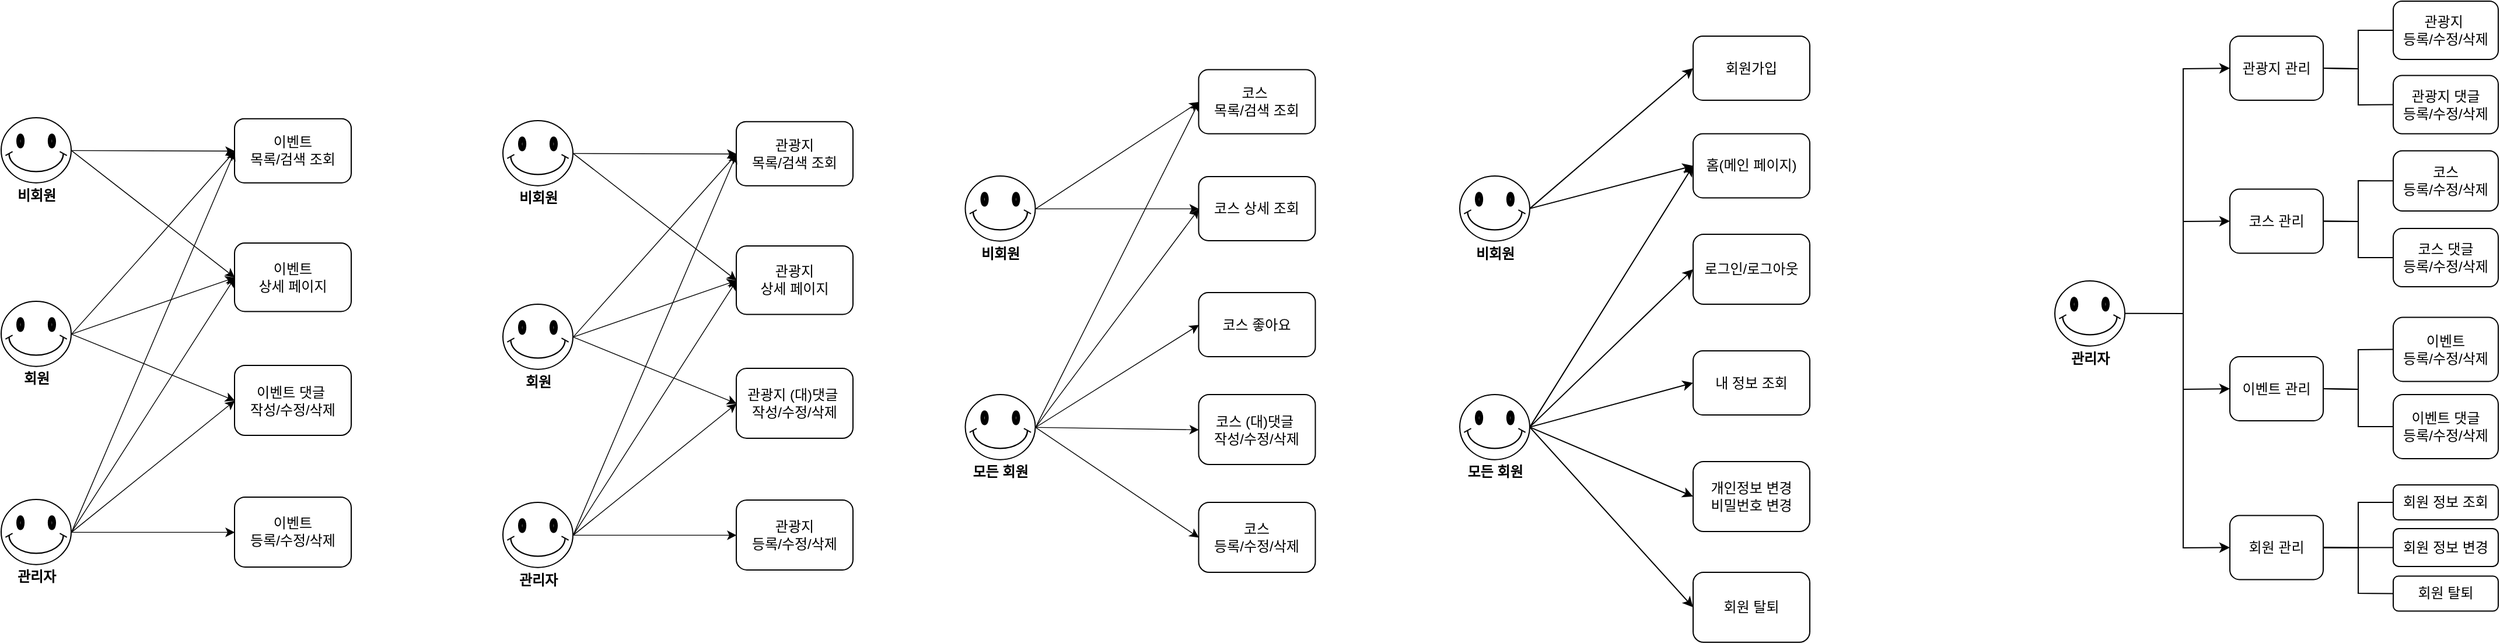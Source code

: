 <mxfile version="15.8.6" type="device"><diagram id="RBOW8drltwpWkfcgAr1p" name="Page-1"><mxGraphModel dx="3882" dy="1060" grid="1" gridSize="10" guides="1" tooltips="1" connect="1" arrows="1" fold="1" page="1" pageScale="1" pageWidth="827" pageHeight="1169" math="0" shadow="0"><root><mxCell id="0"/><mxCell id="1" parent="0"/><mxCell id="nc9A5ngAGUO5cW6y-JuH-167" value="관광지 &lt;br&gt;상세 페이지" style="whiteSpace=wrap;html=1;rounded=1;glass=0;shadow=0;sketch=0;" vertex="1" parent="1"><mxGeometry x="-260" y="340" width="100" height="58.75" as="geometry"/></mxCell><mxCell id="nc9A5ngAGUO5cW6y-JuH-168" value="관광지 (대)댓글&amp;nbsp;&lt;br&gt;작성/수정/삭제" style="whiteSpace=wrap;html=1;rounded=1;glass=0;shadow=0;sketch=0;" vertex="1" parent="1"><mxGeometry x="-260" y="445" width="100" height="60" as="geometry"/></mxCell><mxCell id="nc9A5ngAGUO5cW6y-JuH-169" value="관광지 &lt;br&gt;등록/수정/삭제" style="whiteSpace=wrap;html=1;rounded=1;glass=0;shadow=0;sketch=0;" vertex="1" parent="1"><mxGeometry x="-260" y="557.94" width="100" height="60" as="geometry"/></mxCell><mxCell id="nc9A5ngAGUO5cW6y-JuH-170" value="코스&amp;nbsp;&lt;br&gt;목록/검색 조회" style="whiteSpace=wrap;html=1;fontFamily=Helvetica;rounded=1;" vertex="1" parent="1"><mxGeometry x="136.25" y="188.75" width="100" height="55" as="geometry"/></mxCell><mxCell id="nc9A5ngAGUO5cW6y-JuH-172" value="코스 상세 조회" style="whiteSpace=wrap;html=1;fontFamily=Helvetica;rounded=1;" vertex="1" parent="1"><mxGeometry x="136.25" y="280.44" width="100" height="55" as="geometry"/></mxCell><mxCell id="nc9A5ngAGUO5cW6y-JuH-173" value="코스 좋아요" style="whiteSpace=wrap;html=1;fontFamily=Helvetica;rounded=1;" vertex="1" parent="1"><mxGeometry x="136.25" y="380" width="100" height="55" as="geometry"/></mxCell><mxCell id="nc9A5ngAGUO5cW6y-JuH-174" value="코스 (대)댓글&amp;nbsp;&lt;br&gt;작성/수정/삭제" style="whiteSpace=wrap;html=1;rounded=1;" vertex="1" parent="1"><mxGeometry x="136.25" y="467.5" width="100" height="60" as="geometry"/></mxCell><mxCell id="nc9A5ngAGUO5cW6y-JuH-175" value="코스 &lt;br&gt;등록/수정/삭제" style="whiteSpace=wrap;html=1;fontFamily=Helvetica;rounded=1;" vertex="1" parent="1"><mxGeometry x="136.25" y="560" width="100" height="60" as="geometry"/></mxCell><mxCell id="nc9A5ngAGUO5cW6y-JuH-177" value="관광지 &lt;br&gt;목록/검색 조회" style="whiteSpace=wrap;html=1;fontFamily=Helvetica;rounded=1;glass=0;shadow=0;sketch=0;" vertex="1" parent="1"><mxGeometry x="-260" y="233.37" width="100" height="55" as="geometry"/></mxCell><mxCell id="nc9A5ngAGUO5cW6y-JuH-196" value="로그인/로그아웃" style="whiteSpace=wrap;html=1;rounded=1;" vertex="1" parent="1"><mxGeometry x="560" y="330" width="100" height="60" as="geometry"/></mxCell><mxCell id="nc9A5ngAGUO5cW6y-JuH-199" value="개인정보 변경&lt;br&gt;비밀번호 변경" style="whiteSpace=wrap;html=1;rounded=1;" vertex="1" parent="1"><mxGeometry x="560" y="525" width="100" height="60" as="geometry"/></mxCell><mxCell id="nc9A5ngAGUO5cW6y-JuH-205" value="회원 탈퇴" style="whiteSpace=wrap;html=1;rounded=1;" vertex="1" parent="1"><mxGeometry x="560" y="620" width="100" height="60" as="geometry"/></mxCell><mxCell id="nc9A5ngAGUO5cW6y-JuH-207" value="" style="group;" vertex="1" connectable="0" parent="1"><mxGeometry x="-460" y="232.5" width="60" height="77.5" as="geometry"/></mxCell><mxCell id="nc9A5ngAGUO5cW6y-JuH-208" value="" style="verticalLabelPosition=bottom;verticalAlign=top;html=1;shape=mxgraph.basic.smiley;shadow=0;rounded=1;" vertex="1" parent="nc9A5ngAGUO5cW6y-JuH-207"><mxGeometry width="60" height="55.872" as="geometry"/></mxCell><mxCell id="nc9A5ngAGUO5cW6y-JuH-209" value="&lt;b&gt;비회원&lt;/b&gt;" style="text;html=1;strokeColor=none;fillColor=none;align=center;verticalAlign=middle;whiteSpace=wrap;rounded=0;shadow=0;" vertex="1" parent="nc9A5ngAGUO5cW6y-JuH-207"><mxGeometry x="7.5" y="55.872" width="45" height="21.628" as="geometry"/></mxCell><mxCell id="nc9A5ngAGUO5cW6y-JuH-217" value="" style="group;" vertex="1" connectable="0" parent="1"><mxGeometry x="-460" y="390" width="60" height="77.5" as="geometry"/></mxCell><mxCell id="nc9A5ngAGUO5cW6y-JuH-218" value="" style="verticalLabelPosition=bottom;verticalAlign=top;html=1;shape=mxgraph.basic.smiley;shadow=0;rounded=1;" vertex="1" parent="nc9A5ngAGUO5cW6y-JuH-217"><mxGeometry width="60" height="55.872" as="geometry"/></mxCell><mxCell id="nc9A5ngAGUO5cW6y-JuH-219" value="&lt;b&gt;회원&lt;/b&gt;" style="text;html=1;strokeColor=none;fillColor=none;align=center;verticalAlign=middle;whiteSpace=wrap;rounded=0;shadow=0;" vertex="1" parent="nc9A5ngAGUO5cW6y-JuH-217"><mxGeometry x="7.5" y="55.872" width="45" height="21.628" as="geometry"/></mxCell><mxCell id="nc9A5ngAGUO5cW6y-JuH-220" value="" style="group;" vertex="1" connectable="0" parent="1"><mxGeometry x="-460" y="560" width="60" height="77.5" as="geometry"/></mxCell><mxCell id="nc9A5ngAGUO5cW6y-JuH-221" value="" style="verticalLabelPosition=bottom;verticalAlign=top;html=1;shape=mxgraph.basic.smiley;shadow=0;rounded=1;" vertex="1" parent="nc9A5ngAGUO5cW6y-JuH-220"><mxGeometry width="60" height="55.872" as="geometry"/></mxCell><mxCell id="nc9A5ngAGUO5cW6y-JuH-222" value="&lt;b&gt;관리자&lt;/b&gt;" style="text;html=1;strokeColor=none;fillColor=none;align=center;verticalAlign=middle;whiteSpace=wrap;rounded=0;shadow=0;" vertex="1" parent="nc9A5ngAGUO5cW6y-JuH-220"><mxGeometry x="7.5" y="55.872" width="45" height="21.628" as="geometry"/></mxCell><mxCell id="nc9A5ngAGUO5cW6y-JuH-224" value="" style="endArrow=classic;html=1;rounded=1;sketch=0;curved=0;exitX=1;exitY=0.5;exitDx=0;exitDy=0;exitPerimeter=0;entryX=0;entryY=0.5;entryDx=0;entryDy=0;strokeWidth=0.7;" edge="1" parent="1" source="nc9A5ngAGUO5cW6y-JuH-208" target="nc9A5ngAGUO5cW6y-JuH-177"><mxGeometry width="50" height="50" relative="1" as="geometry"><mxPoint x="-50" y="410" as="sourcePoint"/><mxPoint y="360" as="targetPoint"/></mxGeometry></mxCell><mxCell id="nc9A5ngAGUO5cW6y-JuH-226" value="" style="endArrow=classic;html=1;rounded=1;sketch=0;curved=0;exitX=1;exitY=0.5;exitDx=0;exitDy=0;exitPerimeter=0;entryX=0;entryY=0.5;entryDx=0;entryDy=0;strokeWidth=0.7;" edge="1" parent="1" source="nc9A5ngAGUO5cW6y-JuH-208" target="nc9A5ngAGUO5cW6y-JuH-167"><mxGeometry width="50" height="50" relative="1" as="geometry"><mxPoint x="-390" y="270.436" as="sourcePoint"/><mxPoint x="-250" y="325.87" as="targetPoint"/></mxGeometry></mxCell><mxCell id="nc9A5ngAGUO5cW6y-JuH-227" value="" style="endArrow=classic;html=1;rounded=1;sketch=0;curved=0;exitX=1;exitY=0.5;exitDx=0;exitDy=0;exitPerimeter=0;entryX=0;entryY=0.5;entryDx=0;entryDy=0;strokeWidth=0.7;" edge="1" parent="1" source="nc9A5ngAGUO5cW6y-JuH-218" target="nc9A5ngAGUO5cW6y-JuH-177"><mxGeometry width="50" height="50" relative="1" as="geometry"><mxPoint x="-380" y="280.436" as="sourcePoint"/><mxPoint x="-240" y="335.87" as="targetPoint"/></mxGeometry></mxCell><mxCell id="nc9A5ngAGUO5cW6y-JuH-229" value="" style="endArrow=classic;html=1;rounded=1;sketch=0;curved=0;exitX=1;exitY=0.5;exitDx=0;exitDy=0;exitPerimeter=0;entryX=0;entryY=0.5;entryDx=0;entryDy=0;strokeWidth=0.7;" edge="1" parent="1" source="nc9A5ngAGUO5cW6y-JuH-218" target="nc9A5ngAGUO5cW6y-JuH-167"><mxGeometry width="50" height="50" relative="1" as="geometry"><mxPoint x="-360" y="300.436" as="sourcePoint"/><mxPoint x="-220" y="355.87" as="targetPoint"/></mxGeometry></mxCell><mxCell id="nc9A5ngAGUO5cW6y-JuH-230" value="" style="endArrow=classic;html=1;rounded=1;sketch=0;curved=0;exitX=1;exitY=0.5;exitDx=0;exitDy=0;exitPerimeter=0;entryX=0;entryY=0.5;entryDx=0;entryDy=0;strokeWidth=0.7;" edge="1" parent="1" source="nc9A5ngAGUO5cW6y-JuH-218" target="nc9A5ngAGUO5cW6y-JuH-168"><mxGeometry width="50" height="50" relative="1" as="geometry"><mxPoint x="-350" y="310.436" as="sourcePoint"/><mxPoint x="-210" y="365.87" as="targetPoint"/></mxGeometry></mxCell><mxCell id="nc9A5ngAGUO5cW6y-JuH-231" value="" style="endArrow=classic;html=1;rounded=1;sketch=0;curved=0;exitX=1;exitY=0.5;exitDx=0;exitDy=0;exitPerimeter=0;entryX=0;entryY=0.5;entryDx=0;entryDy=0;strokeWidth=0.7;" edge="1" parent="1" source="nc9A5ngAGUO5cW6y-JuH-221" target="nc9A5ngAGUO5cW6y-JuH-169"><mxGeometry width="50" height="50" relative="1" as="geometry"><mxPoint x="-340" y="320.436" as="sourcePoint"/><mxPoint x="-200" y="375.87" as="targetPoint"/></mxGeometry></mxCell><mxCell id="nc9A5ngAGUO5cW6y-JuH-232" value="" style="endArrow=classic;html=1;rounded=1;sketch=0;curved=0;exitX=1;exitY=0.5;exitDx=0;exitDy=0;exitPerimeter=0;entryX=0;entryY=0.5;entryDx=0;entryDy=0;strokeWidth=0.7;" edge="1" parent="1" source="nc9A5ngAGUO5cW6y-JuH-221" target="nc9A5ngAGUO5cW6y-JuH-168"><mxGeometry width="50" height="50" relative="1" as="geometry"><mxPoint x="-330" y="330.436" as="sourcePoint"/><mxPoint x="-190" y="385.87" as="targetPoint"/></mxGeometry></mxCell><mxCell id="nc9A5ngAGUO5cW6y-JuH-233" value="" style="endArrow=classic;html=1;rounded=1;sketch=0;curved=0;exitX=1;exitY=0.5;exitDx=0;exitDy=0;exitPerimeter=0;entryX=0;entryY=0.5;entryDx=0;entryDy=0;strokeWidth=0.7;" edge="1" parent="1" source="nc9A5ngAGUO5cW6y-JuH-221" target="nc9A5ngAGUO5cW6y-JuH-167"><mxGeometry width="50" height="50" relative="1" as="geometry"><mxPoint x="-320" y="340.436" as="sourcePoint"/><mxPoint x="-180" y="395.87" as="targetPoint"/></mxGeometry></mxCell><mxCell id="nc9A5ngAGUO5cW6y-JuH-235" value="" style="endArrow=classic;html=1;rounded=1;sketch=0;curved=0;exitX=1;exitY=0.5;exitDx=0;exitDy=0;exitPerimeter=0;entryX=0;entryY=0.5;entryDx=0;entryDy=0;strokeWidth=0.7;" edge="1" parent="1" source="nc9A5ngAGUO5cW6y-JuH-221" target="nc9A5ngAGUO5cW6y-JuH-177"><mxGeometry width="50" height="50" relative="1" as="geometry"><mxPoint x="-300" y="360.436" as="sourcePoint"/><mxPoint x="-160" y="415.87" as="targetPoint"/></mxGeometry></mxCell><mxCell id="nc9A5ngAGUO5cW6y-JuH-236" value="" style="group;" vertex="1" connectable="0" parent="1"><mxGeometry x="-63.75" y="280" width="60" height="77.5" as="geometry"/></mxCell><mxCell id="nc9A5ngAGUO5cW6y-JuH-237" value="" style="verticalLabelPosition=bottom;verticalAlign=top;html=1;shape=mxgraph.basic.smiley;shadow=0;rounded=1;" vertex="1" parent="nc9A5ngAGUO5cW6y-JuH-236"><mxGeometry width="60" height="55.872" as="geometry"/></mxCell><mxCell id="nc9A5ngAGUO5cW6y-JuH-238" value="&lt;b&gt;비회원&lt;/b&gt;" style="text;html=1;strokeColor=none;fillColor=none;align=center;verticalAlign=middle;whiteSpace=wrap;rounded=0;shadow=0;" vertex="1" parent="nc9A5ngAGUO5cW6y-JuH-236"><mxGeometry x="7.5" y="55.872" width="45" height="21.628" as="geometry"/></mxCell><mxCell id="nc9A5ngAGUO5cW6y-JuH-239" value="" style="group;" vertex="1" connectable="0" parent="1"><mxGeometry x="-63.75" y="467.5" width="80" height="77.5" as="geometry"/></mxCell><mxCell id="nc9A5ngAGUO5cW6y-JuH-240" value="" style="verticalLabelPosition=bottom;verticalAlign=top;html=1;shape=mxgraph.basic.smiley;shadow=0;rounded=1;" vertex="1" parent="nc9A5ngAGUO5cW6y-JuH-239"><mxGeometry width="60" height="55.872" as="geometry"/></mxCell><mxCell id="nc9A5ngAGUO5cW6y-JuH-247" value="" style="endArrow=classic;html=1;rounded=1;sketch=0;curved=0;exitX=1;exitY=0.5;exitDx=0;exitDy=0;exitPerimeter=0;entryX=0;entryY=0.5;entryDx=0;entryDy=0;strokeWidth=0.7;" edge="1" parent="1" source="nc9A5ngAGUO5cW6y-JuH-237" target="nc9A5ngAGUO5cW6y-JuH-170"><mxGeometry width="50" height="50" relative="1" as="geometry"><mxPoint x="-403.75" y="270.436" as="sourcePoint"/><mxPoint x="-263.75" y="227.5" as="targetPoint"/></mxGeometry></mxCell><mxCell id="nc9A5ngAGUO5cW6y-JuH-249" value="" style="endArrow=classic;html=1;rounded=1;sketch=0;curved=0;exitX=1;exitY=0.5;exitDx=0;exitDy=0;exitPerimeter=0;entryX=0;entryY=0.5;entryDx=0;entryDy=0;strokeWidth=0.7;" edge="1" parent="1" source="nc9A5ngAGUO5cW6y-JuH-237" target="nc9A5ngAGUO5cW6y-JuH-172"><mxGeometry width="50" height="50" relative="1" as="geometry"><mxPoint x="-383.75" y="290.436" as="sourcePoint"/><mxPoint x="-243.75" y="247.5" as="targetPoint"/></mxGeometry></mxCell><mxCell id="nc9A5ngAGUO5cW6y-JuH-250" value="" style="endArrow=classic;html=1;rounded=1;sketch=0;curved=0;exitX=1;exitY=0.5;exitDx=0;exitDy=0;exitPerimeter=0;entryX=0;entryY=0.5;entryDx=0;entryDy=0;strokeWidth=0.7;" edge="1" parent="1" source="nc9A5ngAGUO5cW6y-JuH-240" target="nc9A5ngAGUO5cW6y-JuH-170"><mxGeometry width="50" height="50" relative="1" as="geometry"><mxPoint x="6.25" y="432.936" as="sourcePoint"/><mxPoint x="146.25" y="390" as="targetPoint"/></mxGeometry></mxCell><mxCell id="nc9A5ngAGUO5cW6y-JuH-252" value="" style="endArrow=classic;html=1;rounded=1;sketch=0;curved=0;exitX=1;exitY=0.5;exitDx=0;exitDy=0;exitPerimeter=0;entryX=0;entryY=0.5;entryDx=0;entryDy=0;strokeWidth=0.7;" edge="1" parent="1" source="nc9A5ngAGUO5cW6y-JuH-240" target="nc9A5ngAGUO5cW6y-JuH-173"><mxGeometry width="50" height="50" relative="1" as="geometry"><mxPoint x="16.25" y="437.936" as="sourcePoint"/><mxPoint x="166.25" y="207.5" as="targetPoint"/></mxGeometry></mxCell><mxCell id="nc9A5ngAGUO5cW6y-JuH-253" value="" style="endArrow=classic;html=1;rounded=1;sketch=0;curved=0;exitX=1;exitY=0.5;exitDx=0;exitDy=0;exitPerimeter=0;entryX=0;entryY=0.5;entryDx=0;entryDy=0;strokeWidth=0.7;" edge="1" parent="1" source="nc9A5ngAGUO5cW6y-JuH-240" target="nc9A5ngAGUO5cW6y-JuH-172"><mxGeometry width="50" height="50" relative="1" as="geometry"><mxPoint x="26.25" y="447.936" as="sourcePoint"/><mxPoint x="176.25" y="217.5" as="targetPoint"/></mxGeometry></mxCell><mxCell id="nc9A5ngAGUO5cW6y-JuH-254" value="" style="endArrow=classic;html=1;rounded=1;sketch=0;curved=0;exitX=1;exitY=0.5;exitDx=0;exitDy=0;exitPerimeter=0;entryX=0;entryY=0.5;entryDx=0;entryDy=0;strokeWidth=0.7;" edge="1" parent="1" source="nc9A5ngAGUO5cW6y-JuH-240" target="nc9A5ngAGUO5cW6y-JuH-174"><mxGeometry width="50" height="50" relative="1" as="geometry"><mxPoint x="36.25" y="457.936" as="sourcePoint"/><mxPoint x="186.25" y="227.5" as="targetPoint"/></mxGeometry></mxCell><mxCell id="nc9A5ngAGUO5cW6y-JuH-255" value="" style="endArrow=classic;html=1;rounded=1;sketch=0;curved=0;exitX=1;exitY=0.5;exitDx=0;exitDy=0;exitPerimeter=0;entryX=0;entryY=0.5;entryDx=0;entryDy=0;strokeWidth=0.7;" edge="1" parent="1" source="nc9A5ngAGUO5cW6y-JuH-240" target="nc9A5ngAGUO5cW6y-JuH-175"><mxGeometry width="50" height="50" relative="1" as="geometry"><mxPoint x="46.25" y="467.936" as="sourcePoint"/><mxPoint x="196.25" y="237.5" as="targetPoint"/></mxGeometry></mxCell><mxCell id="nc9A5ngAGUO5cW6y-JuH-256" value="" style="group;" vertex="1" connectable="0" parent="1"><mxGeometry x="360" y="280" width="60" height="77.5" as="geometry"/></mxCell><mxCell id="nc9A5ngAGUO5cW6y-JuH-257" value="" style="verticalLabelPosition=bottom;verticalAlign=top;html=1;shape=mxgraph.basic.smiley;shadow=0;rounded=1;" vertex="1" parent="nc9A5ngAGUO5cW6y-JuH-256"><mxGeometry width="60" height="55.872" as="geometry"/></mxCell><mxCell id="nc9A5ngAGUO5cW6y-JuH-258" value="&lt;b&gt;비회원&lt;/b&gt;" style="text;html=1;strokeColor=none;fillColor=none;align=center;verticalAlign=middle;whiteSpace=wrap;rounded=0;shadow=0;" vertex="1" parent="nc9A5ngAGUO5cW6y-JuH-256"><mxGeometry x="7.5" y="55.872" width="45" height="21.628" as="geometry"/></mxCell><mxCell id="nc9A5ngAGUO5cW6y-JuH-259" value="" style="group;" vertex="1" connectable="0" parent="1"><mxGeometry x="360" y="467.5" width="80" height="77.5" as="geometry"/></mxCell><mxCell id="nc9A5ngAGUO5cW6y-JuH-260" value="" style="verticalLabelPosition=bottom;verticalAlign=top;html=1;shape=mxgraph.basic.smiley;shadow=0;rounded=1;" vertex="1" parent="nc9A5ngAGUO5cW6y-JuH-259"><mxGeometry width="60" height="55.872" as="geometry"/></mxCell><mxCell id="nc9A5ngAGUO5cW6y-JuH-261" value="&lt;b&gt;모든 회원&lt;/b&gt;" style="text;html=1;strokeColor=none;fillColor=none;align=center;verticalAlign=middle;whiteSpace=wrap;rounded=0;shadow=0;" vertex="1" parent="nc9A5ngAGUO5cW6y-JuH-259"><mxGeometry x="-6.25" y="55.87" width="72.5" height="21.63" as="geometry"/></mxCell><mxCell id="nc9A5ngAGUO5cW6y-JuH-263" value="회원가입" style="whiteSpace=wrap;html=1;fontFamily=Helvetica;rounded=1;" vertex="1" parent="1"><mxGeometry x="560" y="160" width="100" height="55" as="geometry"/></mxCell><mxCell id="nc9A5ngAGUO5cW6y-JuH-264" value="홈(메인 페이지)" style="whiteSpace=wrap;html=1;fontFamily=Helvetica;rounded=1;" vertex="1" parent="1"><mxGeometry x="560" y="243.75" width="100" height="55" as="geometry"/></mxCell><mxCell id="nc9A5ngAGUO5cW6y-JuH-265" value="내 정보 조회" style="whiteSpace=wrap;html=1;fontFamily=Helvetica;rounded=1;" vertex="1" parent="1"><mxGeometry x="560" y="430" width="100" height="55" as="geometry"/></mxCell><mxCell id="nc9A5ngAGUO5cW6y-JuH-266" value="" style="endArrow=classic;html=1;rounded=1;sketch=0;curved=0;exitX=1;exitY=0.5;exitDx=0;exitDy=0;exitPerimeter=0;entryX=0;entryY=0.5;entryDx=0;entryDy=0;" edge="1" parent="1" source="nc9A5ngAGUO5cW6y-JuH-257" target="nc9A5ngAGUO5cW6y-JuH-263"><mxGeometry width="50" height="50" relative="1" as="geometry"><mxPoint x="560" y="410" as="sourcePoint"/><mxPoint x="610" y="360" as="targetPoint"/></mxGeometry></mxCell><mxCell id="nc9A5ngAGUO5cW6y-JuH-267" value="" style="endArrow=classic;html=1;rounded=1;sketch=0;curved=0;exitX=1;exitY=0.5;exitDx=0;exitDy=0;exitPerimeter=0;entryX=0;entryY=0.5;entryDx=0;entryDy=0;" edge="1" parent="1" source="nc9A5ngAGUO5cW6y-JuH-257" target="nc9A5ngAGUO5cW6y-JuH-264"><mxGeometry width="50" height="50" relative="1" as="geometry"><mxPoint x="440" y="357.496" as="sourcePoint"/><mxPoint x="580" y="237.06" as="targetPoint"/></mxGeometry></mxCell><mxCell id="nc9A5ngAGUO5cW6y-JuH-268" value="" style="endArrow=classic;html=1;rounded=1;sketch=0;curved=0;exitX=1;exitY=0.5;exitDx=0;exitDy=0;exitPerimeter=0;entryX=0;entryY=0.5;entryDx=0;entryDy=0;" edge="1" parent="1" source="nc9A5ngAGUO5cW6y-JuH-260" target="nc9A5ngAGUO5cW6y-JuH-264"><mxGeometry width="50" height="50" relative="1" as="geometry"><mxPoint x="430" y="317.936" as="sourcePoint"/><mxPoint x="570" y="197.5" as="targetPoint"/></mxGeometry></mxCell><mxCell id="nc9A5ngAGUO5cW6y-JuH-269" value="" style="endArrow=classic;html=1;rounded=1;sketch=0;curved=0;exitX=1;exitY=0.5;exitDx=0;exitDy=0;exitPerimeter=0;entryX=0;entryY=0.5;entryDx=0;entryDy=0;" edge="1" parent="1" source="nc9A5ngAGUO5cW6y-JuH-260" target="nc9A5ngAGUO5cW6y-JuH-196"><mxGeometry width="50" height="50" relative="1" as="geometry"><mxPoint x="440" y="327.936" as="sourcePoint"/><mxPoint x="580" y="207.5" as="targetPoint"/></mxGeometry></mxCell><mxCell id="nc9A5ngAGUO5cW6y-JuH-270" value="" style="endArrow=classic;html=1;rounded=1;sketch=0;curved=0;exitX=1;exitY=0.5;exitDx=0;exitDy=0;exitPerimeter=0;entryX=0;entryY=0.5;entryDx=0;entryDy=0;" edge="1" parent="1" source="nc9A5ngAGUO5cW6y-JuH-260" target="nc9A5ngAGUO5cW6y-JuH-265"><mxGeometry width="50" height="50" relative="1" as="geometry"><mxPoint x="450" y="337.936" as="sourcePoint"/><mxPoint x="590" y="217.5" as="targetPoint"/></mxGeometry></mxCell><mxCell id="nc9A5ngAGUO5cW6y-JuH-271" value="" style="endArrow=classic;html=1;rounded=1;sketch=0;curved=0;entryX=0;entryY=0.5;entryDx=0;entryDy=0;exitX=1;exitY=0.5;exitDx=0;exitDy=0;exitPerimeter=0;" edge="1" parent="1" source="nc9A5ngAGUO5cW6y-JuH-260" target="nc9A5ngAGUO5cW6y-JuH-199"><mxGeometry width="50" height="50" relative="1" as="geometry"><mxPoint x="420" y="500" as="sourcePoint"/><mxPoint x="600" y="227.5" as="targetPoint"/></mxGeometry></mxCell><mxCell id="nc9A5ngAGUO5cW6y-JuH-272" value="" style="endArrow=classic;html=1;rounded=1;sketch=0;curved=0;entryX=0;entryY=0.5;entryDx=0;entryDy=0;exitX=1;exitY=0.5;exitDx=0;exitDy=0;exitPerimeter=0;" edge="1" parent="1" source="nc9A5ngAGUO5cW6y-JuH-260" target="nc9A5ngAGUO5cW6y-JuH-205"><mxGeometry width="50" height="50" relative="1" as="geometry"><mxPoint x="430" y="505.436" as="sourcePoint"/><mxPoint x="570" y="565" as="targetPoint"/></mxGeometry></mxCell><mxCell id="nc9A5ngAGUO5cW6y-JuH-273" value="" style="group;" vertex="1" connectable="0" parent="1"><mxGeometry x="870" y="370" width="60" height="77.5" as="geometry"/></mxCell><mxCell id="nc9A5ngAGUO5cW6y-JuH-274" value="" style="verticalLabelPosition=bottom;verticalAlign=top;html=1;shape=mxgraph.basic.smiley;shadow=0;rounded=1;" vertex="1" parent="nc9A5ngAGUO5cW6y-JuH-273"><mxGeometry width="60" height="55.872" as="geometry"/></mxCell><mxCell id="nc9A5ngAGUO5cW6y-JuH-275" value="&lt;b&gt;관리자&lt;/b&gt;" style="text;html=1;strokeColor=none;fillColor=none;align=center;verticalAlign=middle;whiteSpace=wrap;rounded=0;shadow=0;" vertex="1" parent="nc9A5ngAGUO5cW6y-JuH-273"><mxGeometry x="7.5" y="55.872" width="45" height="21.628" as="geometry"/></mxCell><mxCell id="nc9A5ngAGUO5cW6y-JuH-278" value="관광지 관리" style="whiteSpace=wrap;html=1;fontFamily=Helvetica;rounded=1;" vertex="1" parent="1"><mxGeometry x="1020" y="160" width="80" height="55" as="geometry"/></mxCell><mxCell id="nc9A5ngAGUO5cW6y-JuH-279" value="회원 관리" style="whiteSpace=wrap;html=1;fontFamily=Helvetica;rounded=1;" vertex="1" parent="1"><mxGeometry x="1020" y="571.25" width="80" height="55" as="geometry"/></mxCell><mxCell id="nc9A5ngAGUO5cW6y-JuH-280" value="이벤트 관리" style="whiteSpace=wrap;html=1;fontFamily=Helvetica;rounded=1;" vertex="1" parent="1"><mxGeometry x="1020" y="435" width="80" height="55" as="geometry"/></mxCell><mxCell id="nc9A5ngAGUO5cW6y-JuH-282" value="관광지&amp;nbsp;&lt;br&gt;등록/수정/삭제" style="whiteSpace=wrap;html=1;rounded=1;glass=0;shadow=0;sketch=0;" vertex="1" parent="1"><mxGeometry x="1160" y="130" width="90" height="50" as="geometry"/></mxCell><mxCell id="nc9A5ngAGUO5cW6y-JuH-286" value="회원 정보 변경" style="whiteSpace=wrap;html=1;rounded=1;glass=0;shadow=0;sketch=0;" vertex="1" parent="1"><mxGeometry x="1160" y="582.44" width="90" height="32.5" as="geometry"/></mxCell><mxCell id="nc9A5ngAGUO5cW6y-JuH-287" value="회원 탈퇴" style="whiteSpace=wrap;html=1;rounded=1;glass=0;shadow=0;sketch=0;" vertex="1" parent="1"><mxGeometry x="1160" y="623.25" width="90" height="30" as="geometry"/></mxCell><mxCell id="nc9A5ngAGUO5cW6y-JuH-288" value="회원 정보 조회" style="whiteSpace=wrap;html=1;rounded=1;glass=0;shadow=0;sketch=0;" vertex="1" parent="1"><mxGeometry x="1160" y="545" width="90" height="30" as="geometry"/></mxCell><mxCell id="nc9A5ngAGUO5cW6y-JuH-290" value="관광지 댓글&lt;br&gt;등록/수정/삭제" style="whiteSpace=wrap;html=1;rounded=1;glass=0;shadow=0;sketch=0;" vertex="1" parent="1"><mxGeometry x="1160" y="193.75" width="90" height="50" as="geometry"/></mxCell><mxCell id="nc9A5ngAGUO5cW6y-JuH-291" value="코스 &lt;br&gt;등록/수정/삭제" style="whiteSpace=wrap;html=1;rounded=1;glass=0;shadow=0;sketch=0;" vertex="1" parent="1"><mxGeometry x="1160" y="258.37" width="90" height="51.63" as="geometry"/></mxCell><mxCell id="nc9A5ngAGUO5cW6y-JuH-292" value="이벤트 &lt;br&gt;등록/수정/삭제" style="whiteSpace=wrap;html=1;fontFamily=Helvetica;rounded=1;" vertex="1" parent="1"><mxGeometry x="1160" y="401.25" width="90" height="55" as="geometry"/></mxCell><mxCell id="nc9A5ngAGUO5cW6y-JuH-241" value="&lt;b&gt;모든 회원&lt;br&gt;&lt;br&gt;&lt;/b&gt;" style="text;html=1;strokeColor=none;fillColor=none;align=center;verticalAlign=middle;whiteSpace=wrap;rounded=0;shadow=0;" vertex="1" parent="1"><mxGeometry x="-70" y="530" width="72.5" height="21.63" as="geometry"/></mxCell><mxCell id="nc9A5ngAGUO5cW6y-JuH-295" value="코스 관리" style="whiteSpace=wrap;html=1;fontFamily=Helvetica;rounded=1;" vertex="1" parent="1"><mxGeometry x="1020" y="291.25" width="80" height="55" as="geometry"/></mxCell><mxCell id="nc9A5ngAGUO5cW6y-JuH-296" value="코스 댓글&lt;br&gt;등록/수정/삭제" style="whiteSpace=wrap;html=1;rounded=1;glass=0;shadow=0;sketch=0;" vertex="1" parent="1"><mxGeometry x="1160" y="325" width="90" height="50" as="geometry"/></mxCell><mxCell id="nc9A5ngAGUO5cW6y-JuH-301" value="이벤트 댓글&lt;br&gt;등록/수정/삭제" style="whiteSpace=wrap;html=1;fontFamily=Helvetica;rounded=1;" vertex="1" parent="1"><mxGeometry x="1160" y="467.5" width="90" height="55" as="geometry"/></mxCell><mxCell id="nc9A5ngAGUO5cW6y-JuH-302" value="" style="endArrow=classic;html=1;rounded=0;sketch=0;exitX=1;exitY=0.5;exitDx=0;exitDy=0;entryX=0;entryY=0.5;entryDx=0;entryDy=0;" edge="1" parent="1" target="nc9A5ngAGUO5cW6y-JuH-278"><mxGeometry width="50" height="50" relative="1" as="geometry"><mxPoint x="980" y="397.5" as="sourcePoint"/><mxPoint x="1000" y="450" as="targetPoint"/><Array as="points"><mxPoint x="980" y="188"/></Array></mxGeometry></mxCell><mxCell id="nc9A5ngAGUO5cW6y-JuH-304" value="" style="endArrow=classic;html=1;rounded=0;sketch=0;exitX=1;exitY=0.5;exitDx=0;exitDy=0;entryX=0;entryY=0.5;entryDx=0;entryDy=0;" edge="1" parent="1" target="nc9A5ngAGUO5cW6y-JuH-279"><mxGeometry width="50" height="50" relative="1" as="geometry"><mxPoint x="980" y="397.5" as="sourcePoint"/><mxPoint x="1080" y="197.5" as="targetPoint"/><Array as="points"><mxPoint x="980" y="599"/></Array></mxGeometry></mxCell><mxCell id="nc9A5ngAGUO5cW6y-JuH-305" value="" style="endArrow=classic;html=1;rounded=0;sketch=0;exitX=1;exitY=0.5;exitDx=0;exitDy=0;entryX=0;entryY=0.5;entryDx=0;entryDy=0;" edge="1" parent="1" target="nc9A5ngAGUO5cW6y-JuH-295"><mxGeometry width="50" height="50" relative="1" as="geometry"><mxPoint x="980" y="397.5" as="sourcePoint"/><mxPoint x="1090" y="207.5" as="targetPoint"/><Array as="points"><mxPoint x="980" y="319"/></Array></mxGeometry></mxCell><mxCell id="nc9A5ngAGUO5cW6y-JuH-306" value="" style="endArrow=classic;html=1;rounded=0;sketch=0;exitX=1;exitY=0.5;exitDx=0;exitDy=0;entryX=0;entryY=0.5;entryDx=0;entryDy=0;" edge="1" parent="1" target="nc9A5ngAGUO5cW6y-JuH-280"><mxGeometry width="50" height="50" relative="1" as="geometry"><mxPoint x="980" y="397.5" as="sourcePoint"/><mxPoint x="1080" y="328.75" as="targetPoint"/><Array as="points"><mxPoint x="980" y="463"/></Array></mxGeometry></mxCell><mxCell id="nc9A5ngAGUO5cW6y-JuH-311" value="" style="endArrow=none;html=1;rounded=0;sketch=0;exitX=1;exitY=0.5;exitDx=0;exitDy=0;exitPerimeter=0;" edge="1" parent="1" source="nc9A5ngAGUO5cW6y-JuH-274"><mxGeometry width="50" height="50" relative="1" as="geometry"><mxPoint x="950" y="500" as="sourcePoint"/><mxPoint x="980" y="398" as="targetPoint"/></mxGeometry></mxCell><mxCell id="nc9A5ngAGUO5cW6y-JuH-312" value="" style="endArrow=none;html=1;rounded=0;sketch=0;exitX=1;exitY=0.5;exitDx=0;exitDy=0;entryX=0;entryY=0.5;entryDx=0;entryDy=0;" edge="1" parent="1" source="nc9A5ngAGUO5cW6y-JuH-278" target="nc9A5ngAGUO5cW6y-JuH-282"><mxGeometry width="50" height="50" relative="1" as="geometry"><mxPoint x="1000" y="430" as="sourcePoint"/><mxPoint x="1050" y="380" as="targetPoint"/><Array as="points"><mxPoint x="1130" y="188"/><mxPoint x="1130" y="155"/></Array></mxGeometry></mxCell><mxCell id="nc9A5ngAGUO5cW6y-JuH-313" value="" style="endArrow=none;html=1;rounded=0;sketch=0;entryX=0;entryY=0.5;entryDx=0;entryDy=0;exitX=1;exitY=0.5;exitDx=0;exitDy=0;" edge="1" parent="1" source="nc9A5ngAGUO5cW6y-JuH-278" target="nc9A5ngAGUO5cW6y-JuH-290"><mxGeometry width="50" height="50" relative="1" as="geometry"><mxPoint x="1000" y="430" as="sourcePoint"/><mxPoint x="1050" y="380" as="targetPoint"/><Array as="points"><mxPoint x="1130" y="188"/><mxPoint x="1130" y="219"/></Array></mxGeometry></mxCell><mxCell id="nc9A5ngAGUO5cW6y-JuH-315" value="" style="endArrow=none;html=1;rounded=0;sketch=0;exitX=0;exitY=0.5;exitDx=0;exitDy=0;entryX=1;entryY=0.5;entryDx=0;entryDy=0;" edge="1" parent="1" source="nc9A5ngAGUO5cW6y-JuH-291" target="nc9A5ngAGUO5cW6y-JuH-295"><mxGeometry width="50" height="50" relative="1" as="geometry"><mxPoint x="790" y="330" as="sourcePoint"/><mxPoint x="840" y="280" as="targetPoint"/><Array as="points"><mxPoint x="1130" y="284"/><mxPoint x="1130" y="319"/></Array></mxGeometry></mxCell><mxCell id="nc9A5ngAGUO5cW6y-JuH-316" value="" style="endArrow=none;html=1;rounded=0;sketch=0;exitX=1;exitY=0.5;exitDx=0;exitDy=0;entryX=0;entryY=0.5;entryDx=0;entryDy=0;" edge="1" parent="1" source="nc9A5ngAGUO5cW6y-JuH-295" target="nc9A5ngAGUO5cW6y-JuH-296"><mxGeometry width="50" height="50" relative="1" as="geometry"><mxPoint x="790" y="330" as="sourcePoint"/><mxPoint x="840" y="280" as="targetPoint"/><Array as="points"><mxPoint x="1130" y="319"/><mxPoint x="1130" y="350"/></Array></mxGeometry></mxCell><mxCell id="nc9A5ngAGUO5cW6y-JuH-317" value="" style="endArrow=none;html=1;rounded=0;sketch=0;exitX=1;exitY=0.5;exitDx=0;exitDy=0;entryX=0;entryY=0.5;entryDx=0;entryDy=0;" edge="1" parent="1" source="nc9A5ngAGUO5cW6y-JuH-280" target="nc9A5ngAGUO5cW6y-JuH-292"><mxGeometry width="50" height="50" relative="1" as="geometry"><mxPoint x="790" y="530" as="sourcePoint"/><mxPoint x="840" y="480" as="targetPoint"/><Array as="points"><mxPoint x="1130" y="463"/><mxPoint x="1130" y="429"/></Array></mxGeometry></mxCell><mxCell id="nc9A5ngAGUO5cW6y-JuH-318" value="" style="endArrow=none;html=1;rounded=0;sketch=0;exitX=1;exitY=0.5;exitDx=0;exitDy=0;entryX=0;entryY=0.5;entryDx=0;entryDy=0;" edge="1" parent="1" source="nc9A5ngAGUO5cW6y-JuH-280" target="nc9A5ngAGUO5cW6y-JuH-301"><mxGeometry width="50" height="50" relative="1" as="geometry"><mxPoint x="790" y="530" as="sourcePoint"/><mxPoint x="840" y="480" as="targetPoint"/><Array as="points"><mxPoint x="1130" y="463"/><mxPoint x="1130" y="495"/></Array></mxGeometry></mxCell><mxCell id="nc9A5ngAGUO5cW6y-JuH-319" value="" style="endArrow=none;html=1;rounded=0;sketch=0;exitX=1;exitY=0.5;exitDx=0;exitDy=0;entryX=0;entryY=0.5;entryDx=0;entryDy=0;" edge="1" parent="1" source="nc9A5ngAGUO5cW6y-JuH-279" target="nc9A5ngAGUO5cW6y-JuH-288"><mxGeometry width="50" height="50" relative="1" as="geometry"><mxPoint x="790" y="530" as="sourcePoint"/><mxPoint x="840" y="480" as="targetPoint"/><Array as="points"><mxPoint x="1130" y="599"/><mxPoint x="1130" y="560"/></Array></mxGeometry></mxCell><mxCell id="nc9A5ngAGUO5cW6y-JuH-320" value="" style="endArrow=none;html=1;rounded=0;sketch=0;exitX=0;exitY=0.5;exitDx=0;exitDy=0;entryX=1;entryY=0.5;entryDx=0;entryDy=0;" edge="1" parent="1" source="nc9A5ngAGUO5cW6y-JuH-286" target="nc9A5ngAGUO5cW6y-JuH-279"><mxGeometry width="50" height="50" relative="1" as="geometry"><mxPoint x="790" y="530" as="sourcePoint"/><mxPoint x="840" y="480" as="targetPoint"/></mxGeometry></mxCell><mxCell id="nc9A5ngAGUO5cW6y-JuH-321" value="" style="endArrow=none;html=1;rounded=0;sketch=0;exitX=1;exitY=0.5;exitDx=0;exitDy=0;entryX=0;entryY=0.5;entryDx=0;entryDy=0;" edge="1" parent="1" source="nc9A5ngAGUO5cW6y-JuH-279" target="nc9A5ngAGUO5cW6y-JuH-287"><mxGeometry width="50" height="50" relative="1" as="geometry"><mxPoint x="790" y="530" as="sourcePoint"/><mxPoint x="840" y="480" as="targetPoint"/><Array as="points"><mxPoint x="1130" y="599"/><mxPoint x="1130" y="638"/></Array></mxGeometry></mxCell><mxCell id="nc9A5ngAGUO5cW6y-JuH-322" value="이벤트&lt;br&gt;상세 페이지" style="whiteSpace=wrap;html=1;rounded=1;glass=0;shadow=0;sketch=0;" vertex="1" parent="1"><mxGeometry x="-690" y="337.5" width="100" height="58.75" as="geometry"/></mxCell><mxCell id="nc9A5ngAGUO5cW6y-JuH-323" value="이벤트 댓글&amp;nbsp;&lt;br&gt;작성/수정/삭제" style="whiteSpace=wrap;html=1;rounded=1;glass=0;shadow=0;sketch=0;" vertex="1" parent="1"><mxGeometry x="-690" y="442.5" width="100" height="60" as="geometry"/></mxCell><mxCell id="nc9A5ngAGUO5cW6y-JuH-324" value="이벤트&lt;br&gt;등록/수정/삭제" style="whiteSpace=wrap;html=1;rounded=1;glass=0;shadow=0;sketch=0;" vertex="1" parent="1"><mxGeometry x="-690" y="555.44" width="100" height="60" as="geometry"/></mxCell><mxCell id="nc9A5ngAGUO5cW6y-JuH-325" value="이벤트&lt;br&gt;목록/검색 조회" style="whiteSpace=wrap;html=1;fontFamily=Helvetica;rounded=1;glass=0;shadow=0;sketch=0;" vertex="1" parent="1"><mxGeometry x="-690" y="230.87" width="100" height="55" as="geometry"/></mxCell><mxCell id="nc9A5ngAGUO5cW6y-JuH-326" value="" style="group;" vertex="1" connectable="0" parent="1"><mxGeometry x="-890" y="230" width="60" height="77.5" as="geometry"/></mxCell><mxCell id="nc9A5ngAGUO5cW6y-JuH-327" value="" style="verticalLabelPosition=bottom;verticalAlign=top;html=1;shape=mxgraph.basic.smiley;shadow=0;rounded=1;" vertex="1" parent="nc9A5ngAGUO5cW6y-JuH-326"><mxGeometry width="60" height="55.872" as="geometry"/></mxCell><mxCell id="nc9A5ngAGUO5cW6y-JuH-328" value="&lt;b&gt;비회원&lt;/b&gt;" style="text;html=1;strokeColor=none;fillColor=none;align=center;verticalAlign=middle;whiteSpace=wrap;rounded=0;shadow=0;" vertex="1" parent="nc9A5ngAGUO5cW6y-JuH-326"><mxGeometry x="7.5" y="55.872" width="45" height="21.628" as="geometry"/></mxCell><mxCell id="nc9A5ngAGUO5cW6y-JuH-329" value="" style="group;" vertex="1" connectable="0" parent="1"><mxGeometry x="-890" y="387.5" width="60" height="77.5" as="geometry"/></mxCell><mxCell id="nc9A5ngAGUO5cW6y-JuH-330" value="" style="verticalLabelPosition=bottom;verticalAlign=top;html=1;shape=mxgraph.basic.smiley;shadow=0;rounded=1;" vertex="1" parent="nc9A5ngAGUO5cW6y-JuH-329"><mxGeometry width="60" height="55.872" as="geometry"/></mxCell><mxCell id="nc9A5ngAGUO5cW6y-JuH-331" value="&lt;b&gt;회원&lt;/b&gt;" style="text;html=1;strokeColor=none;fillColor=none;align=center;verticalAlign=middle;whiteSpace=wrap;rounded=0;shadow=0;" vertex="1" parent="nc9A5ngAGUO5cW6y-JuH-329"><mxGeometry x="7.5" y="55.872" width="45" height="21.628" as="geometry"/></mxCell><mxCell id="nc9A5ngAGUO5cW6y-JuH-332" value="" style="group;" vertex="1" connectable="0" parent="1"><mxGeometry x="-890" y="557.5" width="60" height="77.5" as="geometry"/></mxCell><mxCell id="nc9A5ngAGUO5cW6y-JuH-333" value="" style="verticalLabelPosition=bottom;verticalAlign=top;html=1;shape=mxgraph.basic.smiley;shadow=0;rounded=1;" vertex="1" parent="nc9A5ngAGUO5cW6y-JuH-332"><mxGeometry width="60" height="55.872" as="geometry"/></mxCell><mxCell id="nc9A5ngAGUO5cW6y-JuH-334" value="&lt;b&gt;관리자&lt;/b&gt;" style="text;html=1;strokeColor=none;fillColor=none;align=center;verticalAlign=middle;whiteSpace=wrap;rounded=0;shadow=0;" vertex="1" parent="nc9A5ngAGUO5cW6y-JuH-332"><mxGeometry x="7.5" y="55.872" width="45" height="21.628" as="geometry"/></mxCell><mxCell id="nc9A5ngAGUO5cW6y-JuH-335" value="" style="endArrow=classic;html=1;rounded=1;sketch=0;curved=0;exitX=1;exitY=0.5;exitDx=0;exitDy=0;exitPerimeter=0;entryX=0;entryY=0.5;entryDx=0;entryDy=0;strokeWidth=0.7;" edge="1" parent="1" source="nc9A5ngAGUO5cW6y-JuH-327" target="nc9A5ngAGUO5cW6y-JuH-325"><mxGeometry width="50" height="50" relative="1" as="geometry"><mxPoint x="-480" y="407.5" as="sourcePoint"/><mxPoint x="-430" y="357.5" as="targetPoint"/></mxGeometry></mxCell><mxCell id="nc9A5ngAGUO5cW6y-JuH-336" value="" style="endArrow=classic;html=1;rounded=1;sketch=0;curved=0;exitX=1;exitY=0.5;exitDx=0;exitDy=0;exitPerimeter=0;entryX=0;entryY=0.5;entryDx=0;entryDy=0;strokeWidth=0.7;" edge="1" parent="1" source="nc9A5ngAGUO5cW6y-JuH-327" target="nc9A5ngAGUO5cW6y-JuH-322"><mxGeometry width="50" height="50" relative="1" as="geometry"><mxPoint x="-820" y="267.936" as="sourcePoint"/><mxPoint x="-680" y="323.37" as="targetPoint"/></mxGeometry></mxCell><mxCell id="nc9A5ngAGUO5cW6y-JuH-337" value="" style="endArrow=classic;html=1;rounded=1;sketch=0;curved=0;exitX=1;exitY=0.5;exitDx=0;exitDy=0;exitPerimeter=0;entryX=0;entryY=0.5;entryDx=0;entryDy=0;strokeWidth=0.7;" edge="1" parent="1" source="nc9A5ngAGUO5cW6y-JuH-330" target="nc9A5ngAGUO5cW6y-JuH-325"><mxGeometry width="50" height="50" relative="1" as="geometry"><mxPoint x="-810" y="277.936" as="sourcePoint"/><mxPoint x="-670" y="333.37" as="targetPoint"/><Array as="points"><mxPoint x="-770" y="348.75"/></Array></mxGeometry></mxCell><mxCell id="nc9A5ngAGUO5cW6y-JuH-338" value="" style="endArrow=classic;html=1;rounded=1;sketch=0;curved=0;exitX=1;exitY=0.5;exitDx=0;exitDy=0;exitPerimeter=0;entryX=0;entryY=0.5;entryDx=0;entryDy=0;strokeWidth=0.7;" edge="1" parent="1" source="nc9A5ngAGUO5cW6y-JuH-330" target="nc9A5ngAGUO5cW6y-JuH-322"><mxGeometry width="50" height="50" relative="1" as="geometry"><mxPoint x="-790" y="297.936" as="sourcePoint"/><mxPoint x="-650" y="353.37" as="targetPoint"/></mxGeometry></mxCell><mxCell id="nc9A5ngAGUO5cW6y-JuH-339" value="" style="endArrow=classic;html=1;rounded=1;sketch=0;curved=0;exitX=1;exitY=0.5;exitDx=0;exitDy=0;exitPerimeter=0;entryX=0;entryY=0.5;entryDx=0;entryDy=0;strokeWidth=0.7;" edge="1" parent="1" source="nc9A5ngAGUO5cW6y-JuH-330" target="nc9A5ngAGUO5cW6y-JuH-323"><mxGeometry width="50" height="50" relative="1" as="geometry"><mxPoint x="-780" y="307.936" as="sourcePoint"/><mxPoint x="-640" y="363.37" as="targetPoint"/></mxGeometry></mxCell><mxCell id="nc9A5ngAGUO5cW6y-JuH-340" value="" style="endArrow=classic;html=1;rounded=1;sketch=0;curved=0;exitX=1;exitY=0.5;exitDx=0;exitDy=0;exitPerimeter=0;entryX=0;entryY=0.5;entryDx=0;entryDy=0;strokeWidth=0.7;" edge="1" parent="1" source="nc9A5ngAGUO5cW6y-JuH-333" target="nc9A5ngAGUO5cW6y-JuH-324"><mxGeometry width="50" height="50" relative="1" as="geometry"><mxPoint x="-770" y="317.936" as="sourcePoint"/><mxPoint x="-630" y="373.37" as="targetPoint"/></mxGeometry></mxCell><mxCell id="nc9A5ngAGUO5cW6y-JuH-341" value="" style="endArrow=classic;html=1;rounded=1;sketch=0;curved=0;exitX=1;exitY=0.5;exitDx=0;exitDy=0;exitPerimeter=0;entryX=0;entryY=0.5;entryDx=0;entryDy=0;strokeWidth=0.7;" edge="1" parent="1" source="nc9A5ngAGUO5cW6y-JuH-333" target="nc9A5ngAGUO5cW6y-JuH-323"><mxGeometry width="50" height="50" relative="1" as="geometry"><mxPoint x="-760" y="327.936" as="sourcePoint"/><mxPoint x="-620" y="383.37" as="targetPoint"/></mxGeometry></mxCell><mxCell id="nc9A5ngAGUO5cW6y-JuH-342" value="" style="endArrow=classic;html=1;rounded=1;sketch=0;curved=0;exitX=1;exitY=0.5;exitDx=0;exitDy=0;exitPerimeter=0;entryX=0;entryY=0.5;entryDx=0;entryDy=0;strokeWidth=0.7;" edge="1" parent="1" source="nc9A5ngAGUO5cW6y-JuH-333" target="nc9A5ngAGUO5cW6y-JuH-322"><mxGeometry width="50" height="50" relative="1" as="geometry"><mxPoint x="-750" y="337.936" as="sourcePoint"/><mxPoint x="-610" y="393.37" as="targetPoint"/></mxGeometry></mxCell><mxCell id="nc9A5ngAGUO5cW6y-JuH-343" value="" style="endArrow=classic;html=1;rounded=1;sketch=0;curved=0;exitX=1;exitY=0.5;exitDx=0;exitDy=0;exitPerimeter=0;entryX=0;entryY=0.5;entryDx=0;entryDy=0;strokeWidth=0.7;" edge="1" parent="1" source="nc9A5ngAGUO5cW6y-JuH-333" target="nc9A5ngAGUO5cW6y-JuH-325"><mxGeometry width="50" height="50" relative="1" as="geometry"><mxPoint x="-730" y="357.936" as="sourcePoint"/><mxPoint x="-590" y="413.37" as="targetPoint"/></mxGeometry></mxCell></root></mxGraphModel></diagram></mxfile>